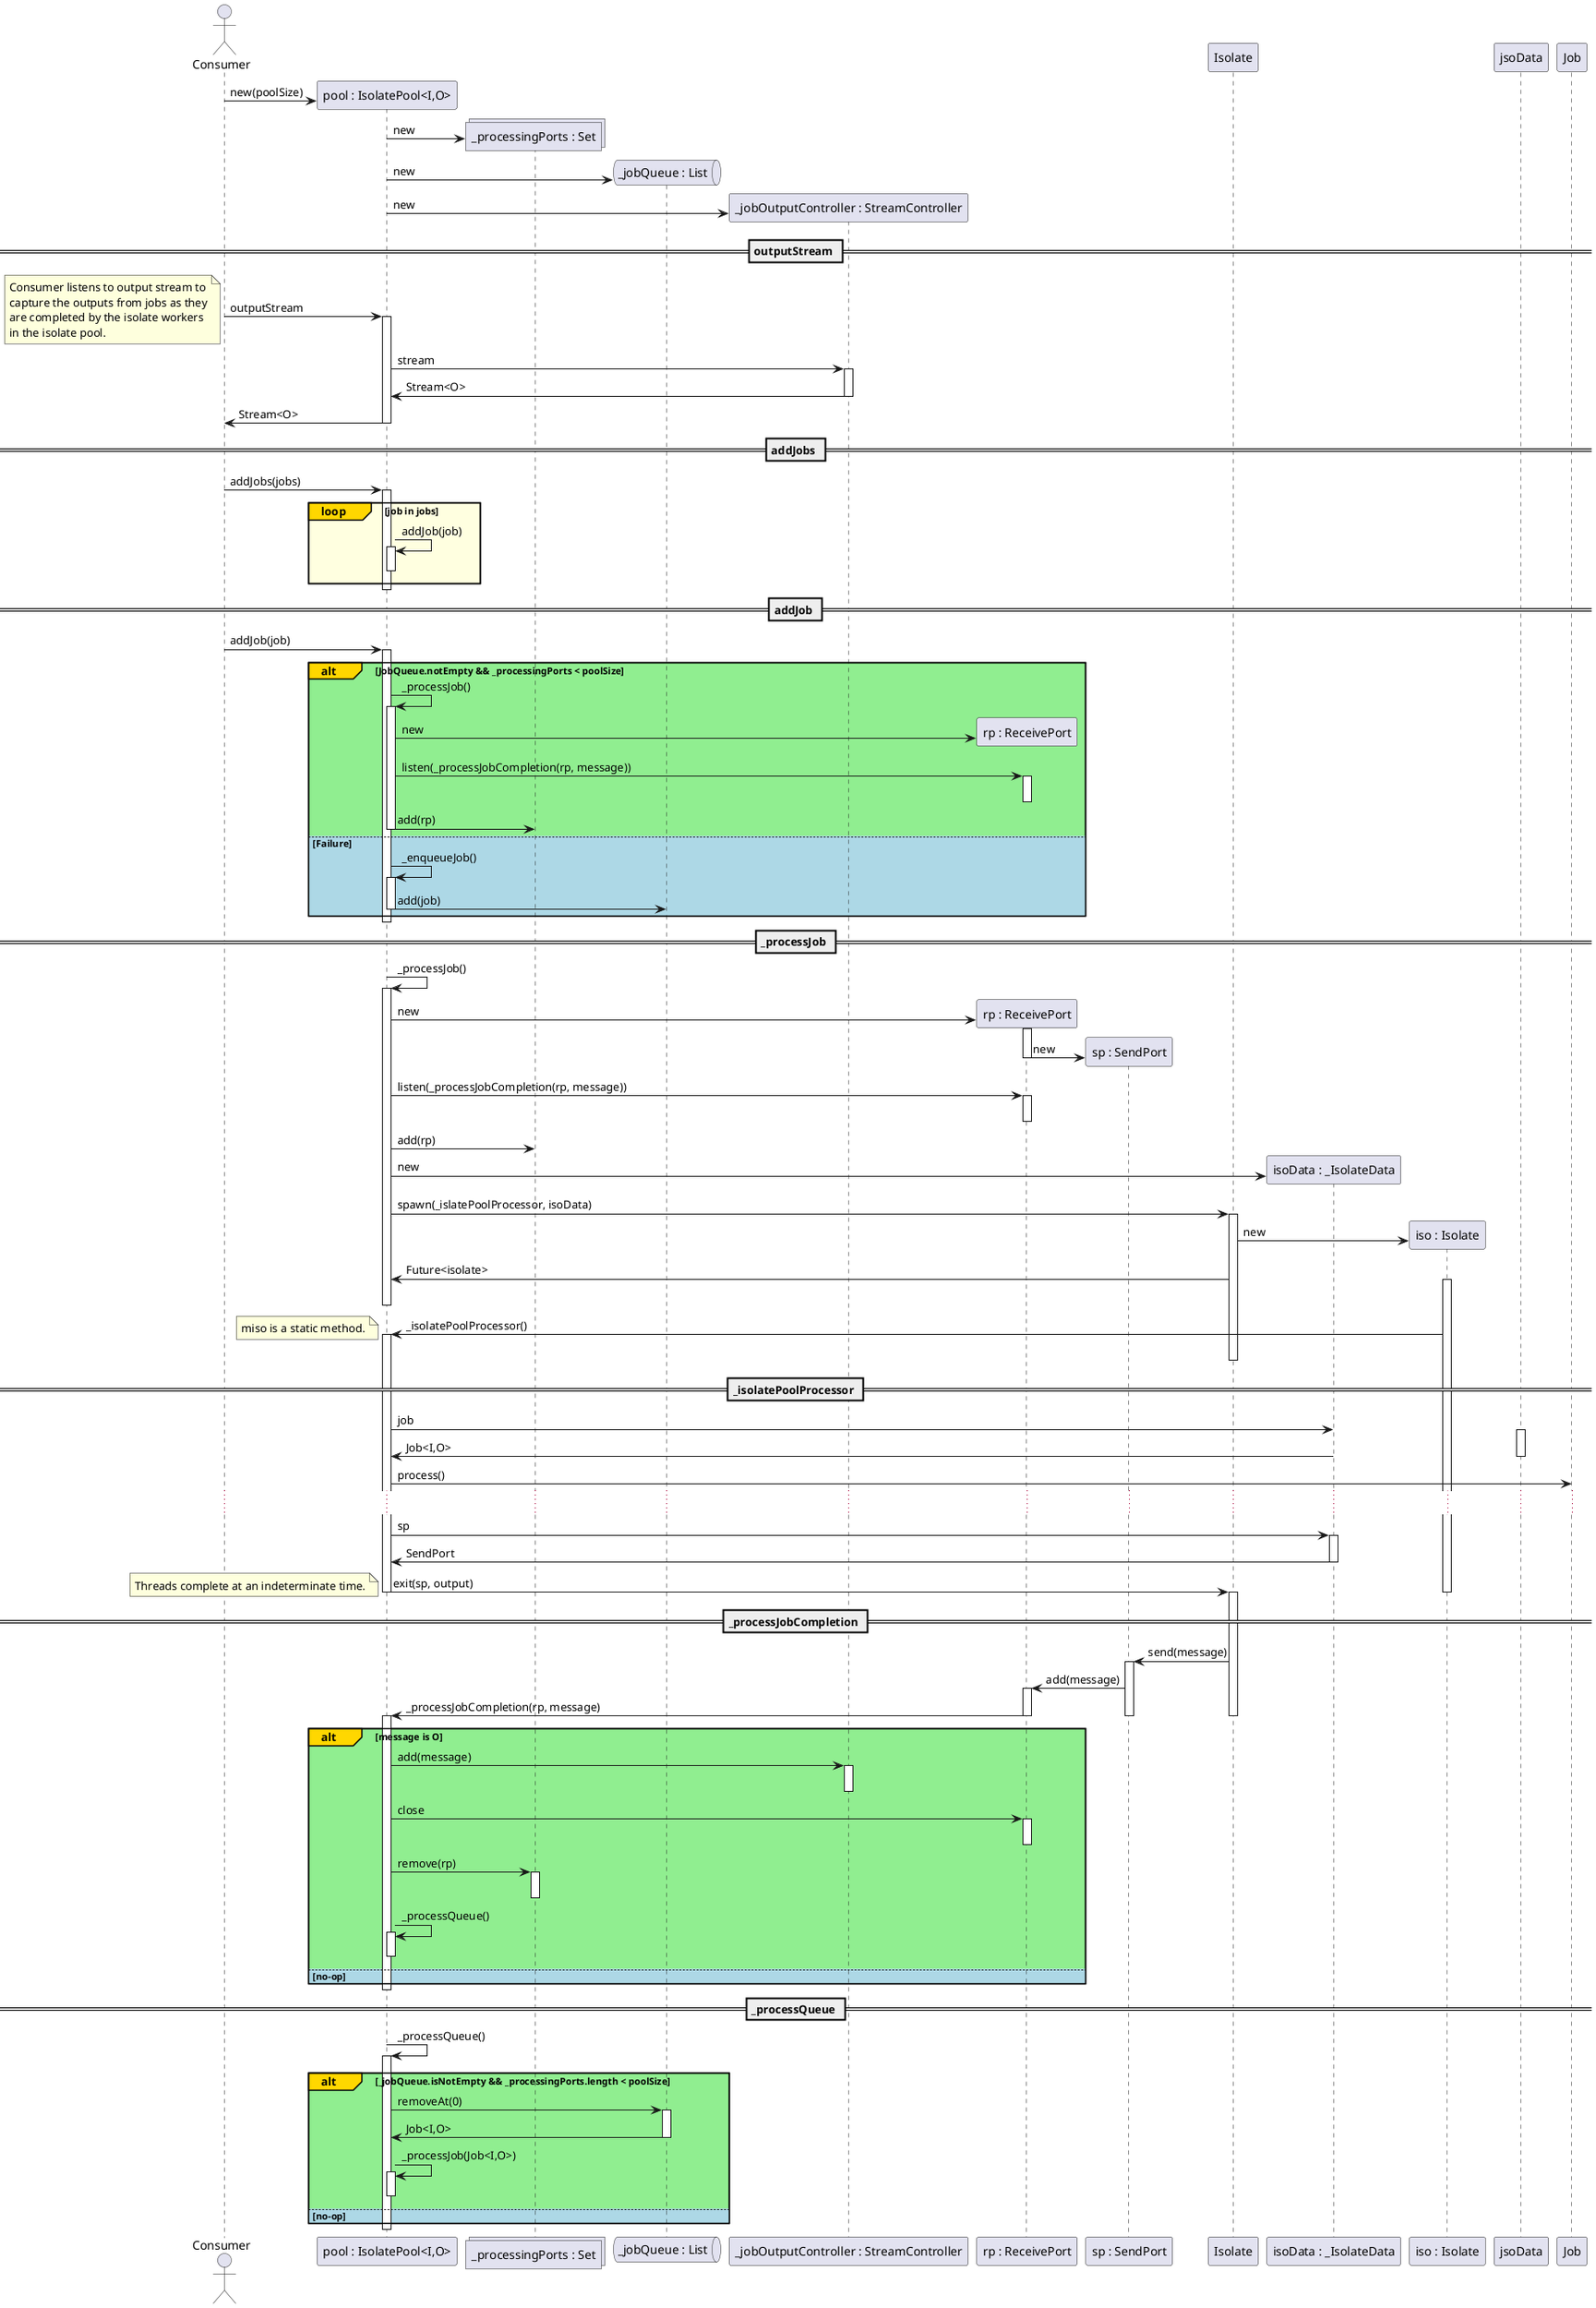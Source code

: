 @startuml
'https://plantuml.com/sequence-diagram

'autonumber
actor Consumer
participant "pool : IsolatePool<I,O>" as miso
collections "_processingPorts : Set" as _processingPorts
queue "_jobQueue : List" as _jobQueue
participant "_jobOutputController : StreamController" as _jobOutputController
participant "rp : ReceivePort" as rp
participant "sp : SendPort" as sp
participant Isolate
participant "isoData : _IsolateData" as isoData
participant "iso : Isolate" as isolate

Consumer -> miso **: new(poolSize)
miso -> _processingPorts ** : new
miso -> _jobQueue ** : new
miso -> _jobOutputController ** : new


== outputStream ==
Consumer -> miso : outputStream
note left
    Consumer listens to output stream to
    capture the outputs from jobs as they
    are completed by the isolate workers
    in the isolate pool.
end note
activate miso
    miso -> _jobOutputController : stream
    activate _jobOutputController
        _jobOutputController -> miso : Stream<O>
    deactivate _jobOutputController
    miso -> Consumer : Stream<O>
deactivate miso

== addJobs ==
Consumer -> miso : addJobs(jobs)
activate miso
    loop#Gold #LightYellow job in jobs
        miso -> miso : addJob(job)
        activate miso
        deactivate miso
    end
deactivate miso
== addJob ==
Consumer -> miso : addJob(job)
activate miso
    alt#Gold #LightGreen JobQueue.notEmpty && _processingPorts < poolSize
        miso -> miso : _processJob()
        activate miso
            miso -> rp ** : new
            miso -> rp : listen(_processJobCompletion(rp, message))
            activate rp
            deactivate rp
            miso -> _processingPorts : add(rp)

        deactivate miso
    else #LightBlue Failure
        miso -> miso : _enqueueJob()
        activate miso
            miso -> _jobQueue : add(job)
        deactivate miso
    end
deactivate miso

== _processJob ==
miso -> miso : _processJob()
activate miso
    miso -> rp ** : new
    activate rp
        rp -> sp ** : new
    deactivate rp
    miso -> rp : listen(_processJobCompletion(rp, message))
    activate rp
    deactivate rp
    miso -> _processingPorts : add(rp)
    miso -> isoData ** : new
    miso -> Isolate : spawn(_islatePoolProcessor, isoData)
activate Isolate
        Isolate -> isolate ** : new
        Isolate -> miso : Future<isolate>
        activate isolate
deactivate miso
    isolate -> miso : _isolatePoolProcessor()
    note left: miso is a static method.
    activate miso
deactivate Isolate

== _isolatePoolProcessor ==
            miso -> isoData : job
            activate jsoData
                isoData -> miso : Job<I,O>
            deactivate jsoData
            miso -> Job : process()
            ...
            miso -> isoData : sp
            activate isoData
                isoData -> miso : SendPort
            deactivate isoData
            miso -> Isolate : exit(sp, output)
        deactivate isolate
    deactivate miso
== _processJobCompletion ==
    note left: Threads complete at an indeterminate time.
    activate Isolate
        Isolate -> sp : send(message)
        activate sp
            sp -> rp : add(message)
            activate rp
                rp -> miso : _processJobCompletion(rp, message)
            deactivate rp
        deactivate sp
    deactivate Isolate
    activate miso
        alt#Gold #LightGreen message is O
            miso -> _jobOutputController : add(message)
            activate _jobOutputController
            deactivate _jobOutputController

            miso -> rp : close
            activate rp
            deactivate rp

            miso -> _processingPorts : remove(rp)
            activate _processingPorts
            deactivate _processingPorts

            miso -> miso : _processQueue()
            activate miso
            deactivate miso
        else #LightBlue no-op
        end
deactivate miso

== _processQueue ==
miso -> miso : _processQueue()
activate miso
    alt#Gold #LightGreen _jobQueue.isNotEmpty && _processingPorts.length < poolSize
        miso -> _jobQueue : removeAt(0)
        activate _jobQueue
            _jobQueue -> miso : Job<I,O>
        deactivate _jobQueue
        miso -> miso : _processJob(Job<I,O>)
        activate miso
        deactivate miso
    else #LightBlue no-op
    end
deactivate miso

@enduml